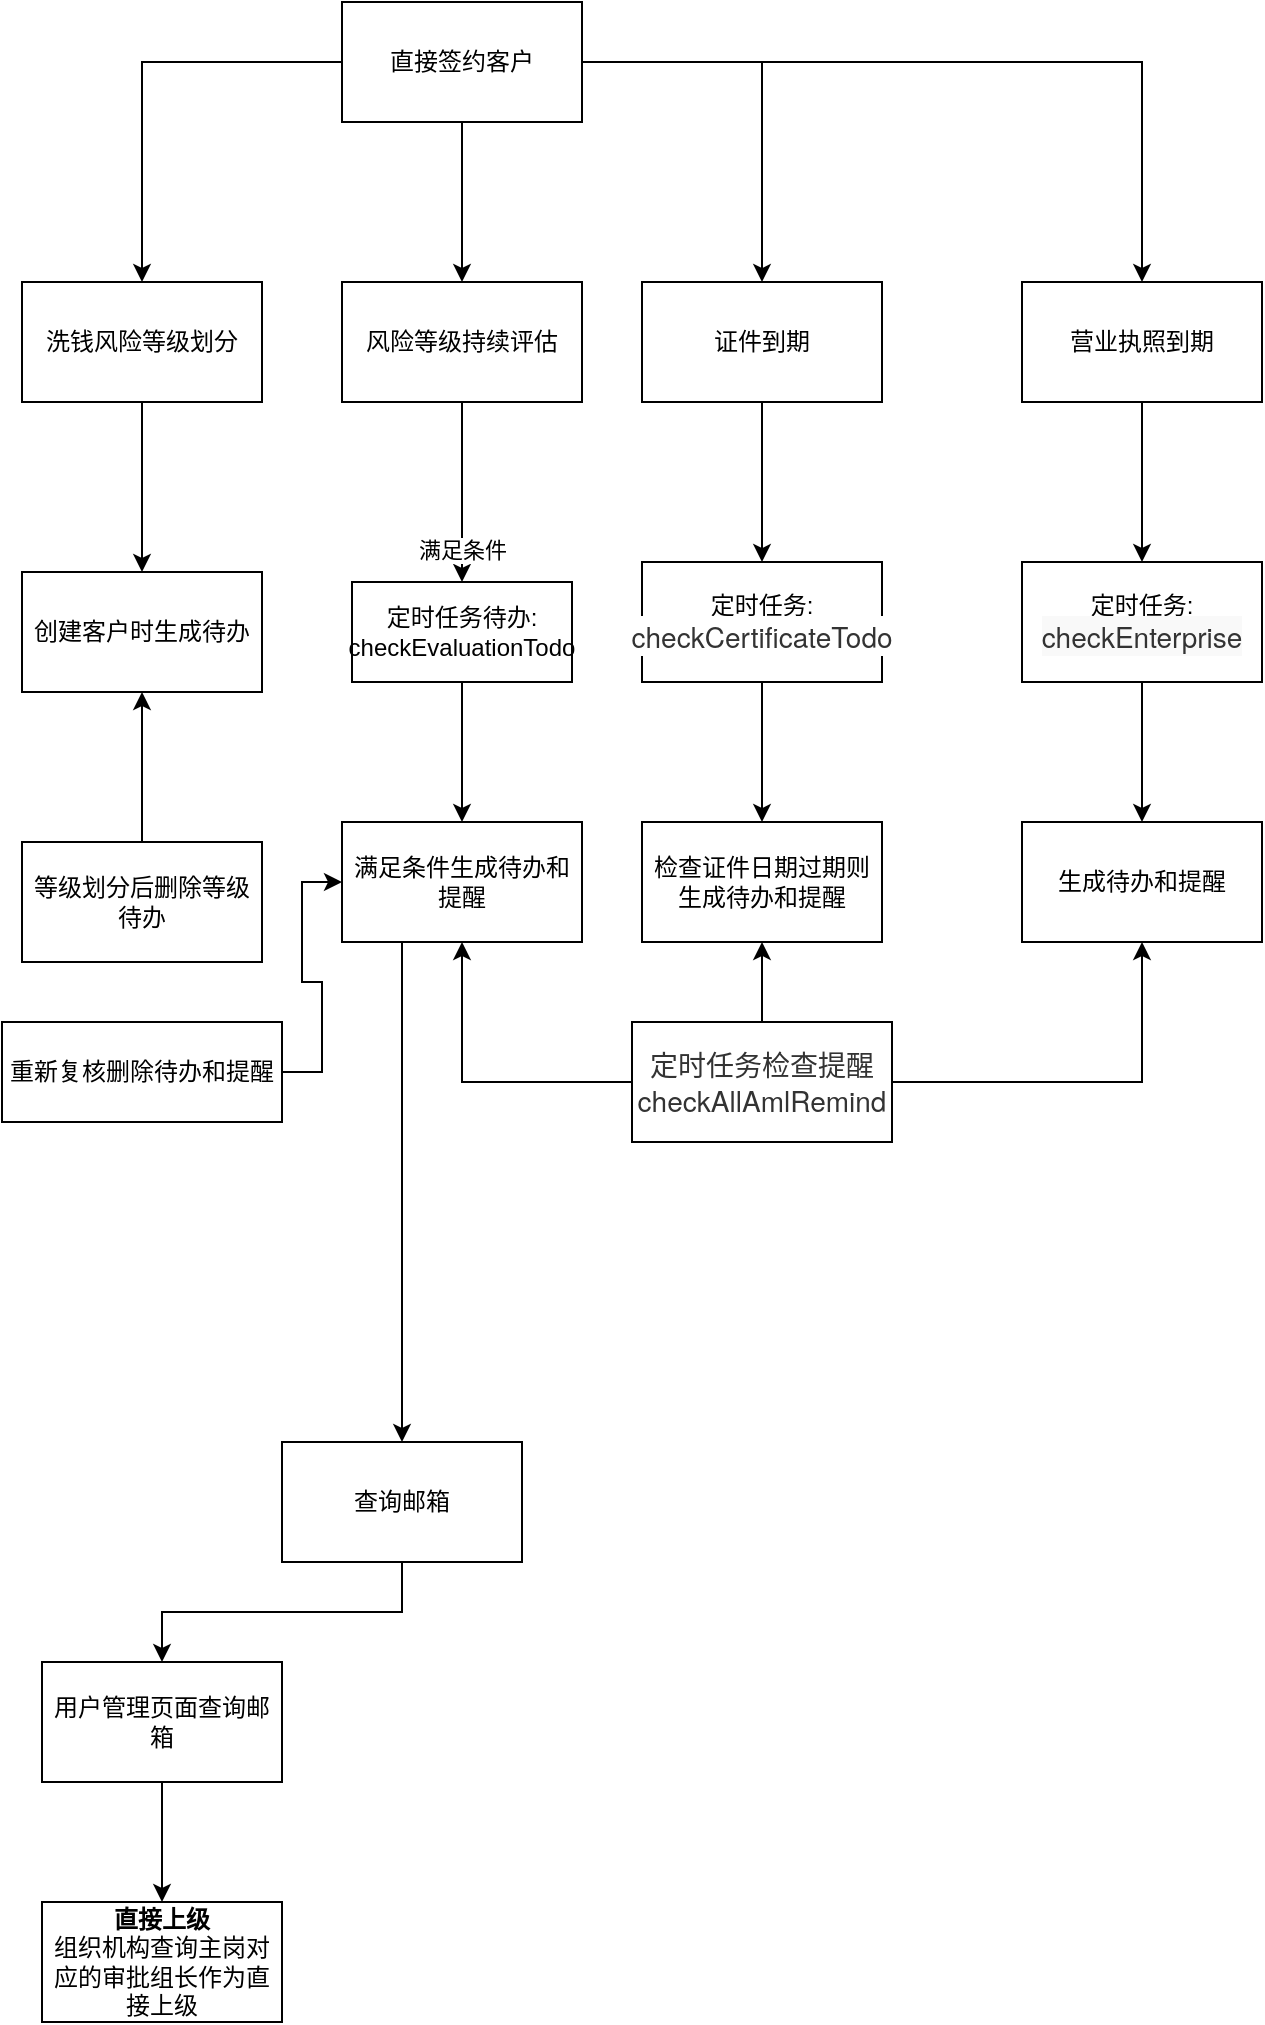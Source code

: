 <mxfile version="20.2.3" type="github"><diagram id="ottksRULG6ciqNUr__1Q" name="第 1 页"><mxGraphModel dx="1422" dy="754" grid="1" gridSize="10" guides="1" tooltips="1" connect="1" arrows="1" fold="1" page="1" pageScale="1" pageWidth="827" pageHeight="1169" math="0" shadow="0"><root><mxCell id="0"/><mxCell id="1" parent="0"/><mxCell id="wCgD_rgEjFfEsgJ52uTu-3" value="" style="edgeStyle=orthogonalEdgeStyle;rounded=0;orthogonalLoop=1;jettySize=auto;html=1;" edge="1" parent="1" source="wCgD_rgEjFfEsgJ52uTu-1" target="wCgD_rgEjFfEsgJ52uTu-2"><mxGeometry relative="1" as="geometry"/></mxCell><mxCell id="wCgD_rgEjFfEsgJ52uTu-5" value="" style="edgeStyle=orthogonalEdgeStyle;rounded=0;orthogonalLoop=1;jettySize=auto;html=1;" edge="1" parent="1" source="wCgD_rgEjFfEsgJ52uTu-1" target="wCgD_rgEjFfEsgJ52uTu-4"><mxGeometry relative="1" as="geometry"/></mxCell><mxCell id="wCgD_rgEjFfEsgJ52uTu-7" value="" style="edgeStyle=orthogonalEdgeStyle;rounded=0;orthogonalLoop=1;jettySize=auto;html=1;" edge="1" parent="1" source="wCgD_rgEjFfEsgJ52uTu-1" target="wCgD_rgEjFfEsgJ52uTu-6"><mxGeometry relative="1" as="geometry"/></mxCell><mxCell id="wCgD_rgEjFfEsgJ52uTu-9" value="" style="edgeStyle=orthogonalEdgeStyle;rounded=0;orthogonalLoop=1;jettySize=auto;html=1;" edge="1" parent="1" source="wCgD_rgEjFfEsgJ52uTu-1" target="wCgD_rgEjFfEsgJ52uTu-8"><mxGeometry relative="1" as="geometry"/></mxCell><mxCell id="wCgD_rgEjFfEsgJ52uTu-1" value="直接签约客户" style="rounded=0;whiteSpace=wrap;html=1;" vertex="1" parent="1"><mxGeometry x="320" y="50" width="120" height="60" as="geometry"/></mxCell><mxCell id="wCgD_rgEjFfEsgJ52uTu-11" value="" style="edgeStyle=orthogonalEdgeStyle;rounded=0;orthogonalLoop=1;jettySize=auto;html=1;" edge="1" parent="1" source="wCgD_rgEjFfEsgJ52uTu-2" target="wCgD_rgEjFfEsgJ52uTu-10"><mxGeometry relative="1" as="geometry"/></mxCell><mxCell id="wCgD_rgEjFfEsgJ52uTu-2" value="洗钱风险等级划分" style="rounded=0;whiteSpace=wrap;html=1;" vertex="1" parent="1"><mxGeometry x="160" y="190" width="120" height="60" as="geometry"/></mxCell><mxCell id="wCgD_rgEjFfEsgJ52uTu-13" value="" style="edgeStyle=orthogonalEdgeStyle;rounded=0;orthogonalLoop=1;jettySize=auto;html=1;" edge="1" parent="1" source="wCgD_rgEjFfEsgJ52uTu-4" target="wCgD_rgEjFfEsgJ52uTu-12"><mxGeometry relative="1" as="geometry"/></mxCell><mxCell id="wCgD_rgEjFfEsgJ52uTu-15" value="满足条件" style="edgeLabel;html=1;align=center;verticalAlign=middle;resizable=0;points=[];" vertex="1" connectable="0" parent="wCgD_rgEjFfEsgJ52uTu-13"><mxGeometry x="0.64" relative="1" as="geometry"><mxPoint as="offset"/></mxGeometry></mxCell><mxCell id="wCgD_rgEjFfEsgJ52uTu-4" value="风险等级持续评估" style="rounded=0;whiteSpace=wrap;html=1;" vertex="1" parent="1"><mxGeometry x="320" y="190" width="120" height="60" as="geometry"/></mxCell><mxCell id="wCgD_rgEjFfEsgJ52uTu-24" value="" style="edgeStyle=orthogonalEdgeStyle;rounded=0;orthogonalLoop=1;jettySize=auto;html=1;" edge="1" parent="1" source="wCgD_rgEjFfEsgJ52uTu-6" target="wCgD_rgEjFfEsgJ52uTu-23"><mxGeometry relative="1" as="geometry"/></mxCell><mxCell id="wCgD_rgEjFfEsgJ52uTu-6" value="证件到期" style="whiteSpace=wrap;html=1;rounded=0;" vertex="1" parent="1"><mxGeometry x="470" y="190" width="120" height="60" as="geometry"/></mxCell><mxCell id="wCgD_rgEjFfEsgJ52uTu-36" value="" style="edgeStyle=orthogonalEdgeStyle;rounded=0;orthogonalLoop=1;jettySize=auto;html=1;" edge="1" parent="1" source="wCgD_rgEjFfEsgJ52uTu-8" target="wCgD_rgEjFfEsgJ52uTu-35"><mxGeometry relative="1" as="geometry"/></mxCell><mxCell id="wCgD_rgEjFfEsgJ52uTu-8" value="营业执照到期" style="whiteSpace=wrap;html=1;rounded=0;" vertex="1" parent="1"><mxGeometry x="660" y="190" width="120" height="60" as="geometry"/></mxCell><mxCell id="wCgD_rgEjFfEsgJ52uTu-10" value="创建客户时生成待办" style="whiteSpace=wrap;html=1;rounded=0;" vertex="1" parent="1"><mxGeometry x="160" y="335" width="120" height="60" as="geometry"/></mxCell><mxCell id="wCgD_rgEjFfEsgJ52uTu-16" style="edgeStyle=orthogonalEdgeStyle;rounded=0;orthogonalLoop=1;jettySize=auto;html=1;entryX=0.5;entryY=0;entryDx=0;entryDy=0;" edge="1" parent="1" source="wCgD_rgEjFfEsgJ52uTu-12" target="wCgD_rgEjFfEsgJ52uTu-17"><mxGeometry relative="1" as="geometry"><mxPoint x="380" y="440" as="targetPoint"/></mxGeometry></mxCell><mxCell id="wCgD_rgEjFfEsgJ52uTu-12" value="定时任务待办:&lt;br&gt;checkEvaluationTodo" style="whiteSpace=wrap;html=1;rounded=0;" vertex="1" parent="1"><mxGeometry x="325" y="340" width="110" height="50" as="geometry"/></mxCell><mxCell id="wCgD_rgEjFfEsgJ52uTu-43" value="" style="edgeStyle=orthogonalEdgeStyle;rounded=0;orthogonalLoop=1;jettySize=auto;html=1;exitX=0.25;exitY=1;exitDx=0;exitDy=0;" edge="1" parent="1" source="wCgD_rgEjFfEsgJ52uTu-17" target="wCgD_rgEjFfEsgJ52uTu-42"><mxGeometry relative="1" as="geometry"/></mxCell><mxCell id="wCgD_rgEjFfEsgJ52uTu-17" value="满足条件生成待办和提醒" style="whiteSpace=wrap;html=1;" vertex="1" parent="1"><mxGeometry x="320" y="460" width="120" height="60" as="geometry"/></mxCell><mxCell id="wCgD_rgEjFfEsgJ52uTu-27" style="edgeStyle=orthogonalEdgeStyle;rounded=0;orthogonalLoop=1;jettySize=auto;html=1;" edge="1" parent="1" source="wCgD_rgEjFfEsgJ52uTu-19" target="wCgD_rgEjFfEsgJ52uTu-17"><mxGeometry relative="1" as="geometry"/></mxCell><mxCell id="wCgD_rgEjFfEsgJ52uTu-31" style="edgeStyle=orthogonalEdgeStyle;rounded=0;orthogonalLoop=1;jettySize=auto;html=1;exitX=0.5;exitY=0;exitDx=0;exitDy=0;entryX=0.5;entryY=1;entryDx=0;entryDy=0;" edge="1" parent="1" source="wCgD_rgEjFfEsgJ52uTu-19" target="wCgD_rgEjFfEsgJ52uTu-30"><mxGeometry relative="1" as="geometry"/></mxCell><mxCell id="wCgD_rgEjFfEsgJ52uTu-39" style="edgeStyle=orthogonalEdgeStyle;rounded=0;orthogonalLoop=1;jettySize=auto;html=1;entryX=0.5;entryY=1;entryDx=0;entryDy=0;" edge="1" parent="1" source="wCgD_rgEjFfEsgJ52uTu-19" target="wCgD_rgEjFfEsgJ52uTu-37"><mxGeometry relative="1" as="geometry"/></mxCell><mxCell id="wCgD_rgEjFfEsgJ52uTu-19" value="&lt;span style=&quot;color: rgb(51, 51, 51); font-family: &amp;quot;Source Sans Pro&amp;quot;, &amp;quot;Helvetica Neue&amp;quot;, Helvetica, Arial, sans-serif; font-size: 14px; text-align: start; background-color: rgb(255, 255, 255);&quot;&gt;定时任务检查提醒checkAllAmlRemind&lt;/span&gt;" style="rounded=0;whiteSpace=wrap;html=1;" vertex="1" parent="1"><mxGeometry x="465" y="560" width="130" height="60" as="geometry"/></mxCell><mxCell id="wCgD_rgEjFfEsgJ52uTu-22" style="edgeStyle=orthogonalEdgeStyle;rounded=0;orthogonalLoop=1;jettySize=auto;html=1;entryX=0;entryY=0.5;entryDx=0;entryDy=0;" edge="1" parent="1" source="wCgD_rgEjFfEsgJ52uTu-21" target="wCgD_rgEjFfEsgJ52uTu-17"><mxGeometry relative="1" as="geometry"/></mxCell><mxCell id="wCgD_rgEjFfEsgJ52uTu-21" value="重新复核删除待办和提醒" style="rounded=0;whiteSpace=wrap;html=1;" vertex="1" parent="1"><mxGeometry x="150" y="560" width="140" height="50" as="geometry"/></mxCell><mxCell id="wCgD_rgEjFfEsgJ52uTu-26" value="" style="edgeStyle=orthogonalEdgeStyle;rounded=0;orthogonalLoop=1;jettySize=auto;html=1;entryX=0.5;entryY=0;entryDx=0;entryDy=0;" edge="1" parent="1" source="wCgD_rgEjFfEsgJ52uTu-23" target="wCgD_rgEjFfEsgJ52uTu-30"><mxGeometry relative="1" as="geometry"><mxPoint x="530" y="460" as="targetPoint"/></mxGeometry></mxCell><mxCell id="wCgD_rgEjFfEsgJ52uTu-23" value="定时任务:&lt;br&gt;&lt;span style=&quot;color: rgb(51, 51, 51); font-family: &amp;quot;Source Sans Pro&amp;quot;, &amp;quot;Helvetica Neue&amp;quot;, Helvetica, Arial, sans-serif; font-size: 14px; text-align: start; background-color: rgb(255, 255, 255);&quot;&gt;checkCertificateTodo&lt;/span&gt;" style="whiteSpace=wrap;html=1;rounded=0;" vertex="1" parent="1"><mxGeometry x="470" y="330" width="120" height="60" as="geometry"/></mxCell><mxCell id="wCgD_rgEjFfEsgJ52uTu-30" value="检查证件日期过期则生成待办和提醒" style="rounded=0;whiteSpace=wrap;html=1;" vertex="1" parent="1"><mxGeometry x="470" y="460" width="120" height="60" as="geometry"/></mxCell><mxCell id="wCgD_rgEjFfEsgJ52uTu-38" value="" style="edgeStyle=orthogonalEdgeStyle;rounded=0;orthogonalLoop=1;jettySize=auto;html=1;" edge="1" parent="1" source="wCgD_rgEjFfEsgJ52uTu-35" target="wCgD_rgEjFfEsgJ52uTu-37"><mxGeometry relative="1" as="geometry"/></mxCell><mxCell id="wCgD_rgEjFfEsgJ52uTu-35" value="定时任务:&lt;br&gt;&lt;span style=&quot;color: rgb(51, 51, 51); font-family: &amp;quot;Source Sans Pro&amp;quot;, &amp;quot;Helvetica Neue&amp;quot;, Helvetica, Arial, sans-serif; font-size: 14px; text-align: start; background-color: rgb(249, 249, 249);&quot;&gt;checkEnterprise&lt;/span&gt;" style="whiteSpace=wrap;html=1;rounded=0;" vertex="1" parent="1"><mxGeometry x="660" y="330" width="120" height="60" as="geometry"/></mxCell><mxCell id="wCgD_rgEjFfEsgJ52uTu-37" value="生成待办和提醒" style="whiteSpace=wrap;html=1;rounded=0;" vertex="1" parent="1"><mxGeometry x="660" y="460" width="120" height="60" as="geometry"/></mxCell><mxCell id="wCgD_rgEjFfEsgJ52uTu-41" style="edgeStyle=orthogonalEdgeStyle;rounded=0;orthogonalLoop=1;jettySize=auto;html=1;" edge="1" parent="1" source="wCgD_rgEjFfEsgJ52uTu-40" target="wCgD_rgEjFfEsgJ52uTu-10"><mxGeometry relative="1" as="geometry"/></mxCell><mxCell id="wCgD_rgEjFfEsgJ52uTu-40" value="等级划分后删除等级待办" style="rounded=0;whiteSpace=wrap;html=1;" vertex="1" parent="1"><mxGeometry x="160" y="470" width="120" height="60" as="geometry"/></mxCell><mxCell id="wCgD_rgEjFfEsgJ52uTu-45" value="" style="edgeStyle=orthogonalEdgeStyle;rounded=0;orthogonalLoop=1;jettySize=auto;html=1;" edge="1" parent="1" source="wCgD_rgEjFfEsgJ52uTu-42" target="wCgD_rgEjFfEsgJ52uTu-44"><mxGeometry relative="1" as="geometry"/></mxCell><mxCell id="wCgD_rgEjFfEsgJ52uTu-47" value="" style="edgeStyle=orthogonalEdgeStyle;rounded=0;orthogonalLoop=1;jettySize=auto;html=1;exitX=0.5;exitY=1;exitDx=0;exitDy=0;" edge="1" parent="1" source="wCgD_rgEjFfEsgJ52uTu-44" target="wCgD_rgEjFfEsgJ52uTu-46"><mxGeometry relative="1" as="geometry"/></mxCell><mxCell id="wCgD_rgEjFfEsgJ52uTu-42" value="查询邮箱" style="whiteSpace=wrap;html=1;" vertex="1" parent="1"><mxGeometry x="290" y="770" width="120" height="60" as="geometry"/></mxCell><mxCell id="wCgD_rgEjFfEsgJ52uTu-44" value="用户管理页面查询邮箱" style="whiteSpace=wrap;html=1;" vertex="1" parent="1"><mxGeometry x="170" y="880" width="120" height="60" as="geometry"/></mxCell><mxCell id="wCgD_rgEjFfEsgJ52uTu-46" value="&lt;b&gt;直接上级&lt;/b&gt;&lt;br&gt;组织机构查询主岗对应的审批组长作为直接上级" style="whiteSpace=wrap;html=1;" vertex="1" parent="1"><mxGeometry x="170" y="1000" width="120" height="60" as="geometry"/></mxCell></root></mxGraphModel></diagram></mxfile>